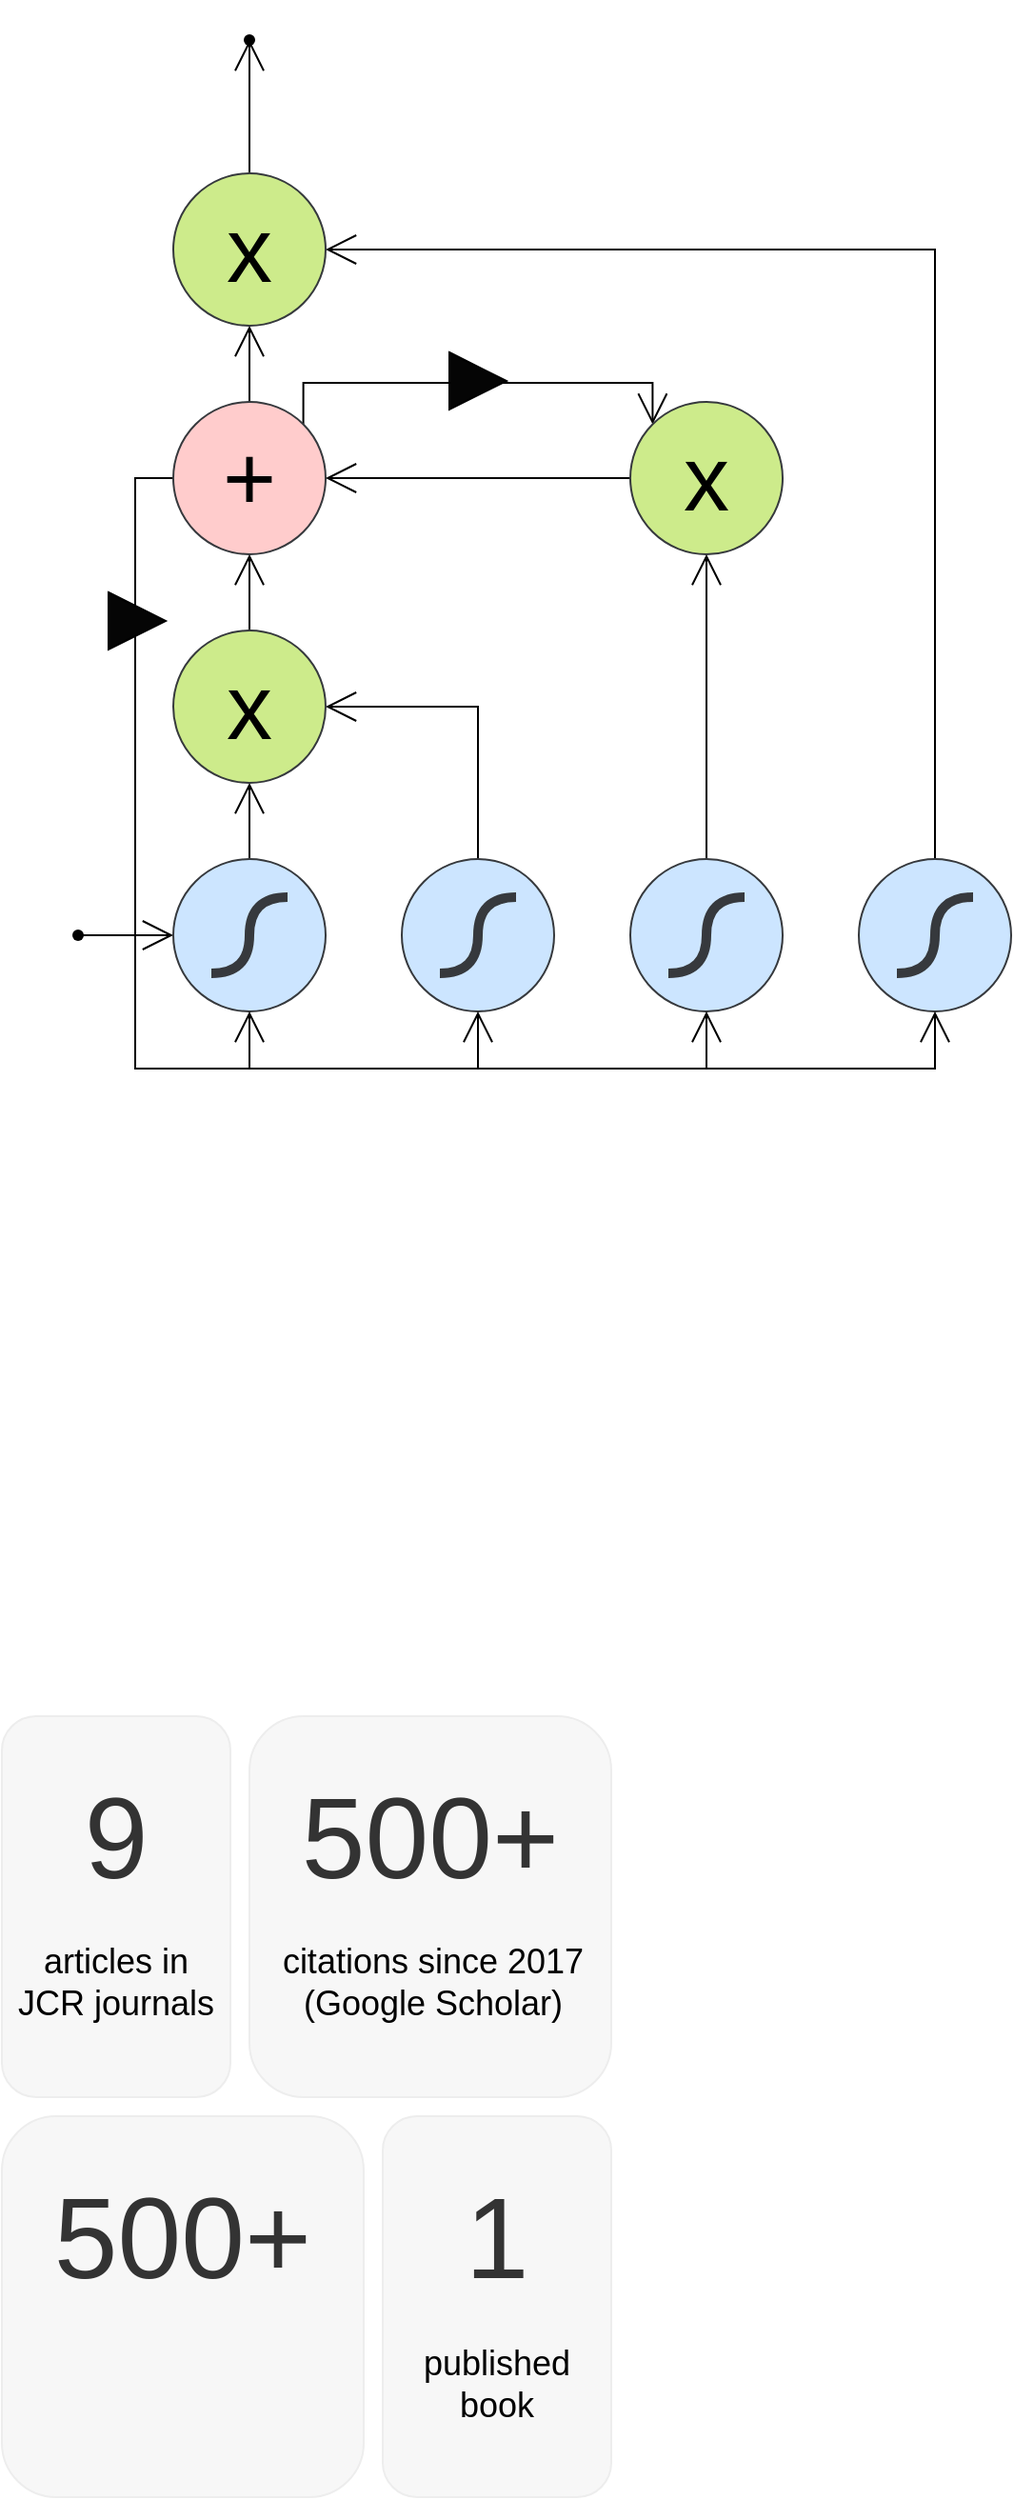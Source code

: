 <mxfile version="16.5.4" type="device"><diagram id="2hdattk5HzKPuQlDk7de" name="Page-1"><mxGraphModel dx="630" dy="779" grid="1" gridSize="10" guides="1" tooltips="1" connect="1" arrows="1" fold="1" page="1" pageScale="1" pageWidth="827" pageHeight="1169" math="0" shadow="0"><root><mxCell id="0"/><mxCell id="1" parent="0"/><mxCell id="6YUt_lu-K8ok-hvksZz1-22" style="edgeStyle=orthogonalEdgeStyle;rounded=0;orthogonalLoop=1;jettySize=auto;html=1;exitX=0.5;exitY=0;exitDx=0;exitDy=0;entryX=0.5;entryY=1;entryDx=0;entryDy=0;endSize=14;endArrow=open;endFill=0;" edge="1" parent="1" source="6YUt_lu-K8ok-hvksZz1-1" target="6YUt_lu-K8ok-hvksZz1-5"><mxGeometry relative="1" as="geometry"/></mxCell><mxCell id="6YUt_lu-K8ok-hvksZz1-39" style="edgeStyle=orthogonalEdgeStyle;rounded=0;orthogonalLoop=1;jettySize=auto;html=1;exitX=0;exitY=0.5;exitDx=0;exitDy=0;fontSize=32;endArrow=none;endFill=0;endSize=14;startArrow=open;startFill=0;startSize=14;" edge="1" parent="1" source="6YUt_lu-K8ok-hvksZz1-1"><mxGeometry relative="1" as="geometry"><mxPoint x="110" y="680" as="targetPoint"/></mxGeometry></mxCell><mxCell id="6YUt_lu-K8ok-hvksZz1-1" value="" style="ellipse;whiteSpace=wrap;html=1;aspect=fixed;fillColor=#cce5ff;strokeColor=#36393d;" vertex="1" parent="1"><mxGeometry x="160" y="640" width="80" height="80" as="geometry"/></mxCell><mxCell id="6YUt_lu-K8ok-hvksZz1-11" style="edgeStyle=orthogonalEdgeStyle;rounded=0;orthogonalLoop=1;jettySize=auto;html=1;exitX=0.5;exitY=0;exitDx=0;exitDy=0;entryX=1;entryY=0.5;entryDx=0;entryDy=0;endSize=14;endArrow=open;endFill=0;" edge="1" parent="1" source="6YUt_lu-K8ok-hvksZz1-2" target="6YUt_lu-K8ok-hvksZz1-5"><mxGeometry relative="1" as="geometry"/></mxCell><mxCell id="6YUt_lu-K8ok-hvksZz1-2" value="" style="ellipse;whiteSpace=wrap;html=1;aspect=fixed;fillColor=#cce5ff;strokeColor=#36393d;" vertex="1" parent="1"><mxGeometry x="280" y="640" width="80" height="80" as="geometry"/></mxCell><mxCell id="6YUt_lu-K8ok-hvksZz1-9" style="edgeStyle=orthogonalEdgeStyle;rounded=0;orthogonalLoop=1;jettySize=auto;html=1;exitX=0.5;exitY=0;exitDx=0;exitDy=0;entryX=0.5;entryY=1;entryDx=0;entryDy=0;endSize=14;endArrow=open;endFill=0;" edge="1" parent="1" source="6YUt_lu-K8ok-hvksZz1-3" target="6YUt_lu-K8ok-hvksZz1-8"><mxGeometry relative="1" as="geometry"/></mxCell><mxCell id="6YUt_lu-K8ok-hvksZz1-3" value="" style="ellipse;whiteSpace=wrap;html=1;aspect=fixed;fillColor=#cce5ff;strokeColor=#36393d;" vertex="1" parent="1"><mxGeometry x="400" y="640" width="80" height="80" as="geometry"/></mxCell><mxCell id="6YUt_lu-K8ok-hvksZz1-10" style="edgeStyle=orthogonalEdgeStyle;rounded=0;orthogonalLoop=1;jettySize=auto;html=1;exitX=0.5;exitY=0;exitDx=0;exitDy=0;entryX=1;entryY=0.5;entryDx=0;entryDy=0;endSize=14;endArrow=open;endFill=0;" edge="1" parent="1" source="6YUt_lu-K8ok-hvksZz1-4" target="6YUt_lu-K8ok-hvksZz1-7"><mxGeometry relative="1" as="geometry"/></mxCell><mxCell id="6YUt_lu-K8ok-hvksZz1-4" value="" style="ellipse;whiteSpace=wrap;html=1;aspect=fixed;fillColor=#cce5ff;strokeColor=#36393d;" vertex="1" parent="1"><mxGeometry x="520" y="640" width="80" height="80" as="geometry"/></mxCell><mxCell id="6YUt_lu-K8ok-hvksZz1-23" style="edgeStyle=orthogonalEdgeStyle;rounded=0;orthogonalLoop=1;jettySize=auto;html=1;exitX=0.5;exitY=0;exitDx=0;exitDy=0;entryX=0.5;entryY=1;entryDx=0;entryDy=0;fontSize=48;endSize=14;endArrow=open;endFill=0;" edge="1" parent="1" source="6YUt_lu-K8ok-hvksZz1-5" target="6YUt_lu-K8ok-hvksZz1-6"><mxGeometry relative="1" as="geometry"/></mxCell><mxCell id="6YUt_lu-K8ok-hvksZz1-5" value="x" style="ellipse;whiteSpace=wrap;html=1;aspect=fixed;fontSize=48;fillColor=#cdeb8b;strokeColor=#36393d;" vertex="1" parent="1"><mxGeometry x="160" y="520" width="80" height="80" as="geometry"/></mxCell><mxCell id="6YUt_lu-K8ok-hvksZz1-13" style="edgeStyle=orthogonalEdgeStyle;rounded=0;orthogonalLoop=1;jettySize=auto;html=1;exitX=1;exitY=0;exitDx=0;exitDy=0;entryX=0;entryY=0;entryDx=0;entryDy=0;fontSize=48;endSize=14;endArrow=open;endFill=0;" edge="1" parent="1" source="6YUt_lu-K8ok-hvksZz1-6" target="6YUt_lu-K8ok-hvksZz1-8"><mxGeometry relative="1" as="geometry"><Array as="points"><mxPoint x="228" y="390"/><mxPoint x="412" y="390"/></Array></mxGeometry></mxCell><mxCell id="6YUt_lu-K8ok-hvksZz1-16" style="edgeStyle=orthogonalEdgeStyle;rounded=0;orthogonalLoop=1;jettySize=auto;html=1;exitX=0;exitY=0.5;exitDx=0;exitDy=0;entryX=0.5;entryY=1;entryDx=0;entryDy=0;endSize=14;endArrow=open;endFill=0;" edge="1" parent="1" source="6YUt_lu-K8ok-hvksZz1-6" target="6YUt_lu-K8ok-hvksZz1-1"><mxGeometry relative="1" as="geometry"/></mxCell><mxCell id="6YUt_lu-K8ok-hvksZz1-17" style="edgeStyle=orthogonalEdgeStyle;rounded=0;orthogonalLoop=1;jettySize=auto;html=1;exitX=0;exitY=0.5;exitDx=0;exitDy=0;entryX=0.5;entryY=1;entryDx=0;entryDy=0;endSize=14;endArrow=open;endFill=0;" edge="1" parent="1" source="6YUt_lu-K8ok-hvksZz1-6" target="6YUt_lu-K8ok-hvksZz1-2"><mxGeometry relative="1" as="geometry"/></mxCell><mxCell id="6YUt_lu-K8ok-hvksZz1-18" style="edgeStyle=orthogonalEdgeStyle;rounded=0;orthogonalLoop=1;jettySize=auto;html=1;exitX=0;exitY=0.5;exitDx=0;exitDy=0;entryX=0.5;entryY=1;entryDx=0;entryDy=0;endSize=14;endArrow=open;endFill=0;" edge="1" parent="1" source="6YUt_lu-K8ok-hvksZz1-6" target="6YUt_lu-K8ok-hvksZz1-3"><mxGeometry relative="1" as="geometry"/></mxCell><mxCell id="6YUt_lu-K8ok-hvksZz1-21" style="edgeStyle=orthogonalEdgeStyle;rounded=0;orthogonalLoop=1;jettySize=auto;html=1;exitX=0;exitY=0.5;exitDx=0;exitDy=0;entryX=0.5;entryY=1;entryDx=0;entryDy=0;endSize=14;endArrow=open;endFill=0;" edge="1" parent="1" source="6YUt_lu-K8ok-hvksZz1-6" target="6YUt_lu-K8ok-hvksZz1-4"><mxGeometry relative="1" as="geometry"/></mxCell><mxCell id="6YUt_lu-K8ok-hvksZz1-24" value="" style="edgeStyle=orthogonalEdgeStyle;rounded=0;orthogonalLoop=1;jettySize=auto;html=1;fontSize=48;endSize=14;endArrow=open;endFill=0;" edge="1" parent="1" source="6YUt_lu-K8ok-hvksZz1-6" target="6YUt_lu-K8ok-hvksZz1-7"><mxGeometry relative="1" as="geometry"/></mxCell><mxCell id="6YUt_lu-K8ok-hvksZz1-6" value="+" style="ellipse;whiteSpace=wrap;html=1;aspect=fixed;fontSize=48;fillColor=#ffcccc;strokeColor=#36393d;" vertex="1" parent="1"><mxGeometry x="160" y="400" width="80" height="80" as="geometry"/></mxCell><mxCell id="6YUt_lu-K8ok-hvksZz1-26" value="" style="edgeStyle=orthogonalEdgeStyle;rounded=0;orthogonalLoop=1;jettySize=auto;html=1;endSize=14;endArrow=open;endFill=0;" edge="1" parent="1" source="6YUt_lu-K8ok-hvksZz1-7" target="6YUt_lu-K8ok-hvksZz1-25"><mxGeometry relative="1" as="geometry"/></mxCell><mxCell id="6YUt_lu-K8ok-hvksZz1-7" value="x" style="ellipse;whiteSpace=wrap;html=1;aspect=fixed;fontSize=48;fillColor=#cdeb8b;strokeColor=#36393d;" vertex="1" parent="1"><mxGeometry x="160" y="280" width="80" height="80" as="geometry"/></mxCell><mxCell id="6YUt_lu-K8ok-hvksZz1-12" style="edgeStyle=orthogonalEdgeStyle;rounded=0;orthogonalLoop=1;jettySize=auto;html=1;exitX=0;exitY=0.5;exitDx=0;exitDy=0;entryX=1;entryY=0.5;entryDx=0;entryDy=0;fontSize=48;endSize=14;endArrow=open;endFill=0;" edge="1" parent="1" source="6YUt_lu-K8ok-hvksZz1-8" target="6YUt_lu-K8ok-hvksZz1-6"><mxGeometry relative="1" as="geometry"/></mxCell><mxCell id="6YUt_lu-K8ok-hvksZz1-8" value="x" style="ellipse;whiteSpace=wrap;html=1;aspect=fixed;fontSize=48;fillColor=#cdeb8b;strokeColor=#36393d;" vertex="1" parent="1"><mxGeometry x="400" y="400" width="80" height="80" as="geometry"/></mxCell><mxCell id="6YUt_lu-K8ok-hvksZz1-25" value="" style="shape=waypoint;sketch=0;size=6;pointerEvents=1;points=[];fillColor=default;resizable=0;rotatable=0;perimeter=centerPerimeter;snapToPoint=1;" vertex="1" parent="1"><mxGeometry x="180" y="190" width="40" height="40" as="geometry"/></mxCell><mxCell id="6YUt_lu-K8ok-hvksZz1-27" value="" style="curved=1;endArrow=none;html=1;rounded=0;endFill=0;fillColor=#cce5ff;strokeColor=#36393d;strokeWidth=5;" edge="1" parent="1"><mxGeometry width="50" height="50" relative="1" as="geometry"><mxPoint x="180" y="700" as="sourcePoint"/><mxPoint x="220" y="660" as="targetPoint"/><Array as="points"><mxPoint x="200" y="700"/><mxPoint x="200" y="660"/></Array></mxGeometry></mxCell><mxCell id="6YUt_lu-K8ok-hvksZz1-28" value="" style="curved=1;endArrow=none;html=1;rounded=0;endFill=0;fillColor=#cce5ff;strokeColor=#36393d;strokeWidth=5;" edge="1" parent="1"><mxGeometry width="50" height="50" relative="1" as="geometry"><mxPoint x="300" y="700" as="sourcePoint"/><mxPoint x="340" y="660" as="targetPoint"/><Array as="points"><mxPoint x="320" y="700"/><mxPoint x="320" y="660"/></Array></mxGeometry></mxCell><mxCell id="6YUt_lu-K8ok-hvksZz1-29" value="" style="curved=1;endArrow=none;html=1;rounded=0;endFill=0;fillColor=#cce5ff;strokeColor=#36393d;strokeWidth=5;" edge="1" parent="1"><mxGeometry width="50" height="50" relative="1" as="geometry"><mxPoint x="420" y="700" as="sourcePoint"/><mxPoint x="460" y="660" as="targetPoint"/><Array as="points"><mxPoint x="440" y="700"/><mxPoint x="440" y="660"/></Array></mxGeometry></mxCell><mxCell id="6YUt_lu-K8ok-hvksZz1-30" value="" style="curved=1;endArrow=none;html=1;rounded=0;endFill=0;fillColor=#cce5ff;strokeColor=#36393d;strokeWidth=5;" edge="1" parent="1"><mxGeometry width="50" height="50" relative="1" as="geometry"><mxPoint x="540" y="700" as="sourcePoint"/><mxPoint x="580" y="660" as="targetPoint"/><Array as="points"><mxPoint x="560" y="700"/><mxPoint x="560" y="660"/></Array></mxGeometry></mxCell><mxCell id="6YUt_lu-K8ok-hvksZz1-32" value="" style="triangle;whiteSpace=wrap;html=1;fontSize=48;fillColor=#050505;" vertex="1" parent="1"><mxGeometry x="305" y="374" width="30" height="30" as="geometry"/></mxCell><mxCell id="6YUt_lu-K8ok-hvksZz1-33" value="" style="triangle;whiteSpace=wrap;html=1;fontSize=48;fillColor=#050505;" vertex="1" parent="1"><mxGeometry x="126" y="500" width="30" height="30" as="geometry"/></mxCell><mxCell id="6YUt_lu-K8ok-hvksZz1-40" value="" style="shape=waypoint;sketch=0;size=6;pointerEvents=1;points=[];fillColor=default;resizable=0;rotatable=0;perimeter=centerPerimeter;snapToPoint=1;" vertex="1" parent="1"><mxGeometry x="90" y="660" width="40" height="40" as="geometry"/></mxCell><mxCell id="6YUt_lu-K8ok-hvksZz1-43" value="&lt;div style=&quot;font-size: 60px;&quot;&gt;9&lt;/div&gt;&lt;div style=&quot;font-size: 60px;&quot;&gt;&lt;br style=&quot;font-size: 60px;&quot;&gt;&lt;/div&gt;" style="rounded=1;whiteSpace=wrap;html=1;fontSize=60;fillColor=#F7F7F7;strokeColor=#EDEDED;fontColor=#333333;glass=0;shadow=0;" vertex="1" parent="1"><mxGeometry x="70" y="1090" width="120" height="200" as="geometry"/></mxCell><mxCell id="6YUt_lu-K8ok-hvksZz1-44" value="&lt;font style=&quot;font-size: 18px;&quot;&gt;articles in JCR journals&lt;/font&gt;" style="text;html=1;strokeColor=none;fillColor=none;spacing=5;spacingTop=-20;whiteSpace=wrap;overflow=hidden;rounded=0;shadow=0;glass=0;fontSize=18;align=center;" vertex="1" parent="1"><mxGeometry x="73" y="1219" width="114" height="51" as="geometry"/></mxCell><mxCell id="6YUt_lu-K8ok-hvksZz1-45" value="&lt;div&gt;500+&lt;/div&gt;&lt;div&gt;&lt;br&gt;&lt;/div&gt;" style="rounded=1;whiteSpace=wrap;html=1;fontSize=60;fillColor=#F7F7F7;strokeColor=#EDEDED;fontColor=#333333;glass=0;shadow=0;" vertex="1" parent="1"><mxGeometry x="200" y="1090" width="190" height="200" as="geometry"/></mxCell><mxCell id="6YUt_lu-K8ok-hvksZz1-46" value="citations since 2017 (Google Scholar)" style="text;html=1;strokeColor=none;fillColor=none;spacing=5;spacingTop=-20;whiteSpace=wrap;overflow=hidden;rounded=0;shadow=0;glass=0;fontSize=18;align=center;" vertex="1" parent="1"><mxGeometry x="203" y="1219" width="187" height="51" as="geometry"/></mxCell><mxCell id="6YUt_lu-K8ok-hvksZz1-47" value="&lt;div&gt;500+&lt;/div&gt;&lt;div&gt;&lt;br&gt;&lt;/div&gt;" style="rounded=1;whiteSpace=wrap;html=1;fontSize=60;fillColor=#F7F7F7;strokeColor=#EDEDED;fontColor=#333333;glass=0;shadow=0;" vertex="1" parent="1"><mxGeometry x="70" y="1300" width="190" height="200" as="geometry"/></mxCell><mxCell id="6YUt_lu-K8ok-hvksZz1-49" value="&lt;div&gt;1&lt;/div&gt;&lt;div&gt;&lt;br&gt;&lt;/div&gt;" style="rounded=1;whiteSpace=wrap;html=1;fontSize=60;fillColor=#F7F7F7;strokeColor=#EDEDED;fontColor=#333333;glass=0;shadow=0;" vertex="1" parent="1"><mxGeometry x="270" y="1300" width="120" height="200" as="geometry"/></mxCell><mxCell id="6YUt_lu-K8ok-hvksZz1-50" value="published book" style="text;html=1;strokeColor=none;fillColor=none;spacing=5;spacingTop=-20;whiteSpace=wrap;overflow=hidden;rounded=0;shadow=0;glass=0;fontSize=18;align=center;" vertex="1" parent="1"><mxGeometry x="273" y="1430" width="114" height="51" as="geometry"/></mxCell></root></mxGraphModel></diagram></mxfile>